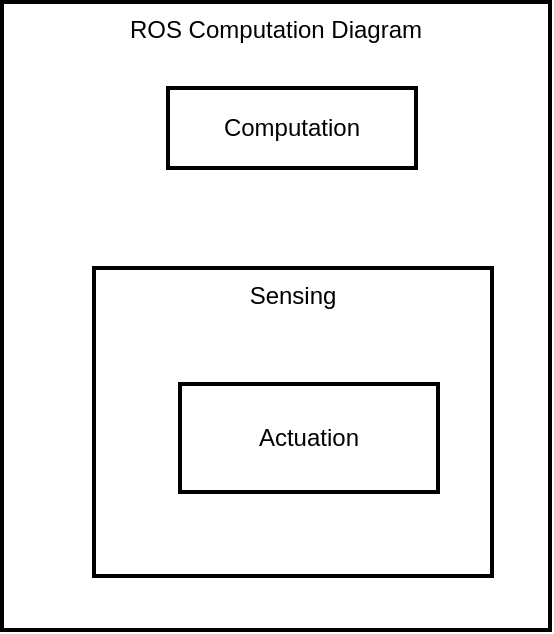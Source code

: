 <mxfile version="26.0.10">
  <diagram name="Page-1" id="dw7ZXmIKK80WhLObPSym">
    <mxGraphModel>
      <root>
        <mxCell id="0" />
        <mxCell id="1" parent="0" />
        <mxCell id="2" value="ROS Computation Diagram" style="whiteSpace=wrap;strokeWidth=2;verticalAlign=top;" vertex="1" parent="1">
          <mxGeometry x="8" y="8" width="274" height="314" as="geometry" />
        </mxCell>
        <mxCell id="3" value="Computation" style="whiteSpace=wrap;strokeWidth=2;" vertex="1" parent="2">
          <mxGeometry x="83" y="43" width="124" height="40" as="geometry" />
        </mxCell>
        <mxCell id="4" value="Sensing" style="whiteSpace=wrap;strokeWidth=2;verticalAlign=top;" vertex="1" parent="2">
          <mxGeometry x="46" y="133" width="199" height="154" as="geometry" />
        </mxCell>
        <mxCell id="5" value="Actuation" style="whiteSpace=wrap;strokeWidth=2;" vertex="1" parent="4">
          <mxGeometry x="43" y="58" width="129" height="54" as="geometry" />
        </mxCell>
      </root>
    </mxGraphModel>
  </diagram>
</mxfile>
